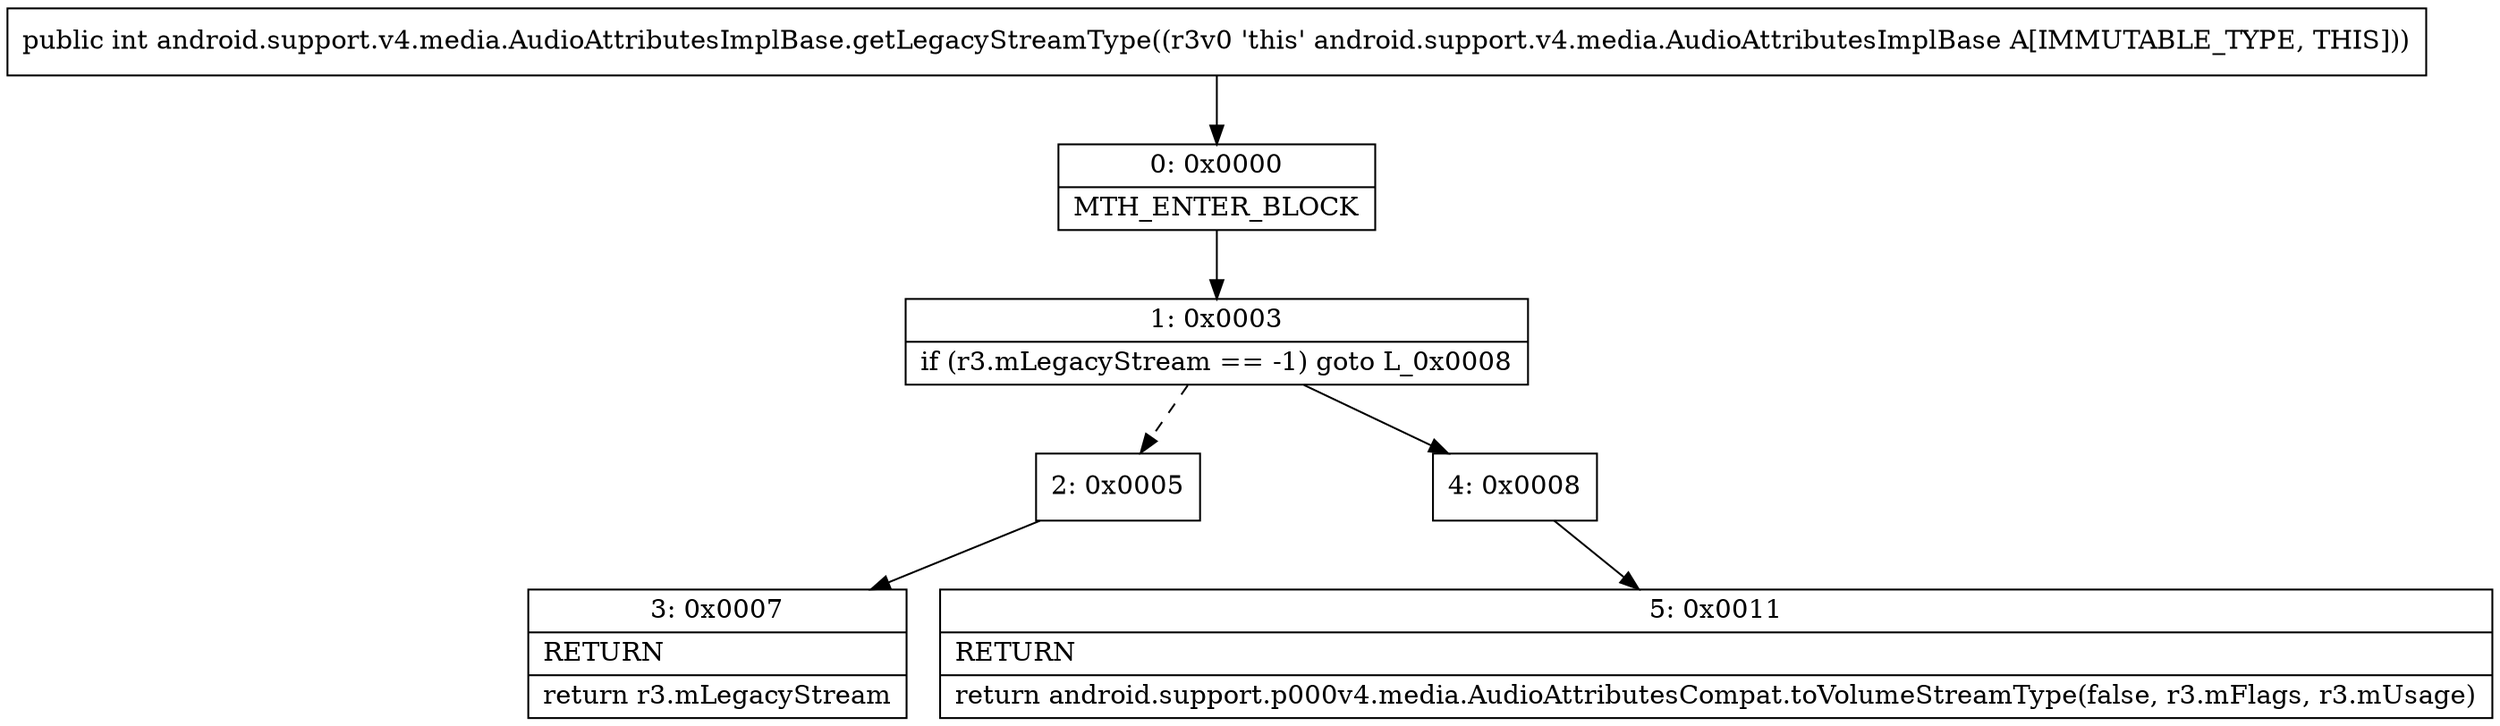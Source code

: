 digraph "CFG forandroid.support.v4.media.AudioAttributesImplBase.getLegacyStreamType()I" {
Node_0 [shape=record,label="{0\:\ 0x0000|MTH_ENTER_BLOCK\l}"];
Node_1 [shape=record,label="{1\:\ 0x0003|if (r3.mLegacyStream == \-1) goto L_0x0008\l}"];
Node_2 [shape=record,label="{2\:\ 0x0005}"];
Node_3 [shape=record,label="{3\:\ 0x0007|RETURN\l|return r3.mLegacyStream\l}"];
Node_4 [shape=record,label="{4\:\ 0x0008}"];
Node_5 [shape=record,label="{5\:\ 0x0011|RETURN\l|return android.support.p000v4.media.AudioAttributesCompat.toVolumeStreamType(false, r3.mFlags, r3.mUsage)\l}"];
MethodNode[shape=record,label="{public int android.support.v4.media.AudioAttributesImplBase.getLegacyStreamType((r3v0 'this' android.support.v4.media.AudioAttributesImplBase A[IMMUTABLE_TYPE, THIS])) }"];
MethodNode -> Node_0;
Node_0 -> Node_1;
Node_1 -> Node_2[style=dashed];
Node_1 -> Node_4;
Node_2 -> Node_3;
Node_4 -> Node_5;
}


